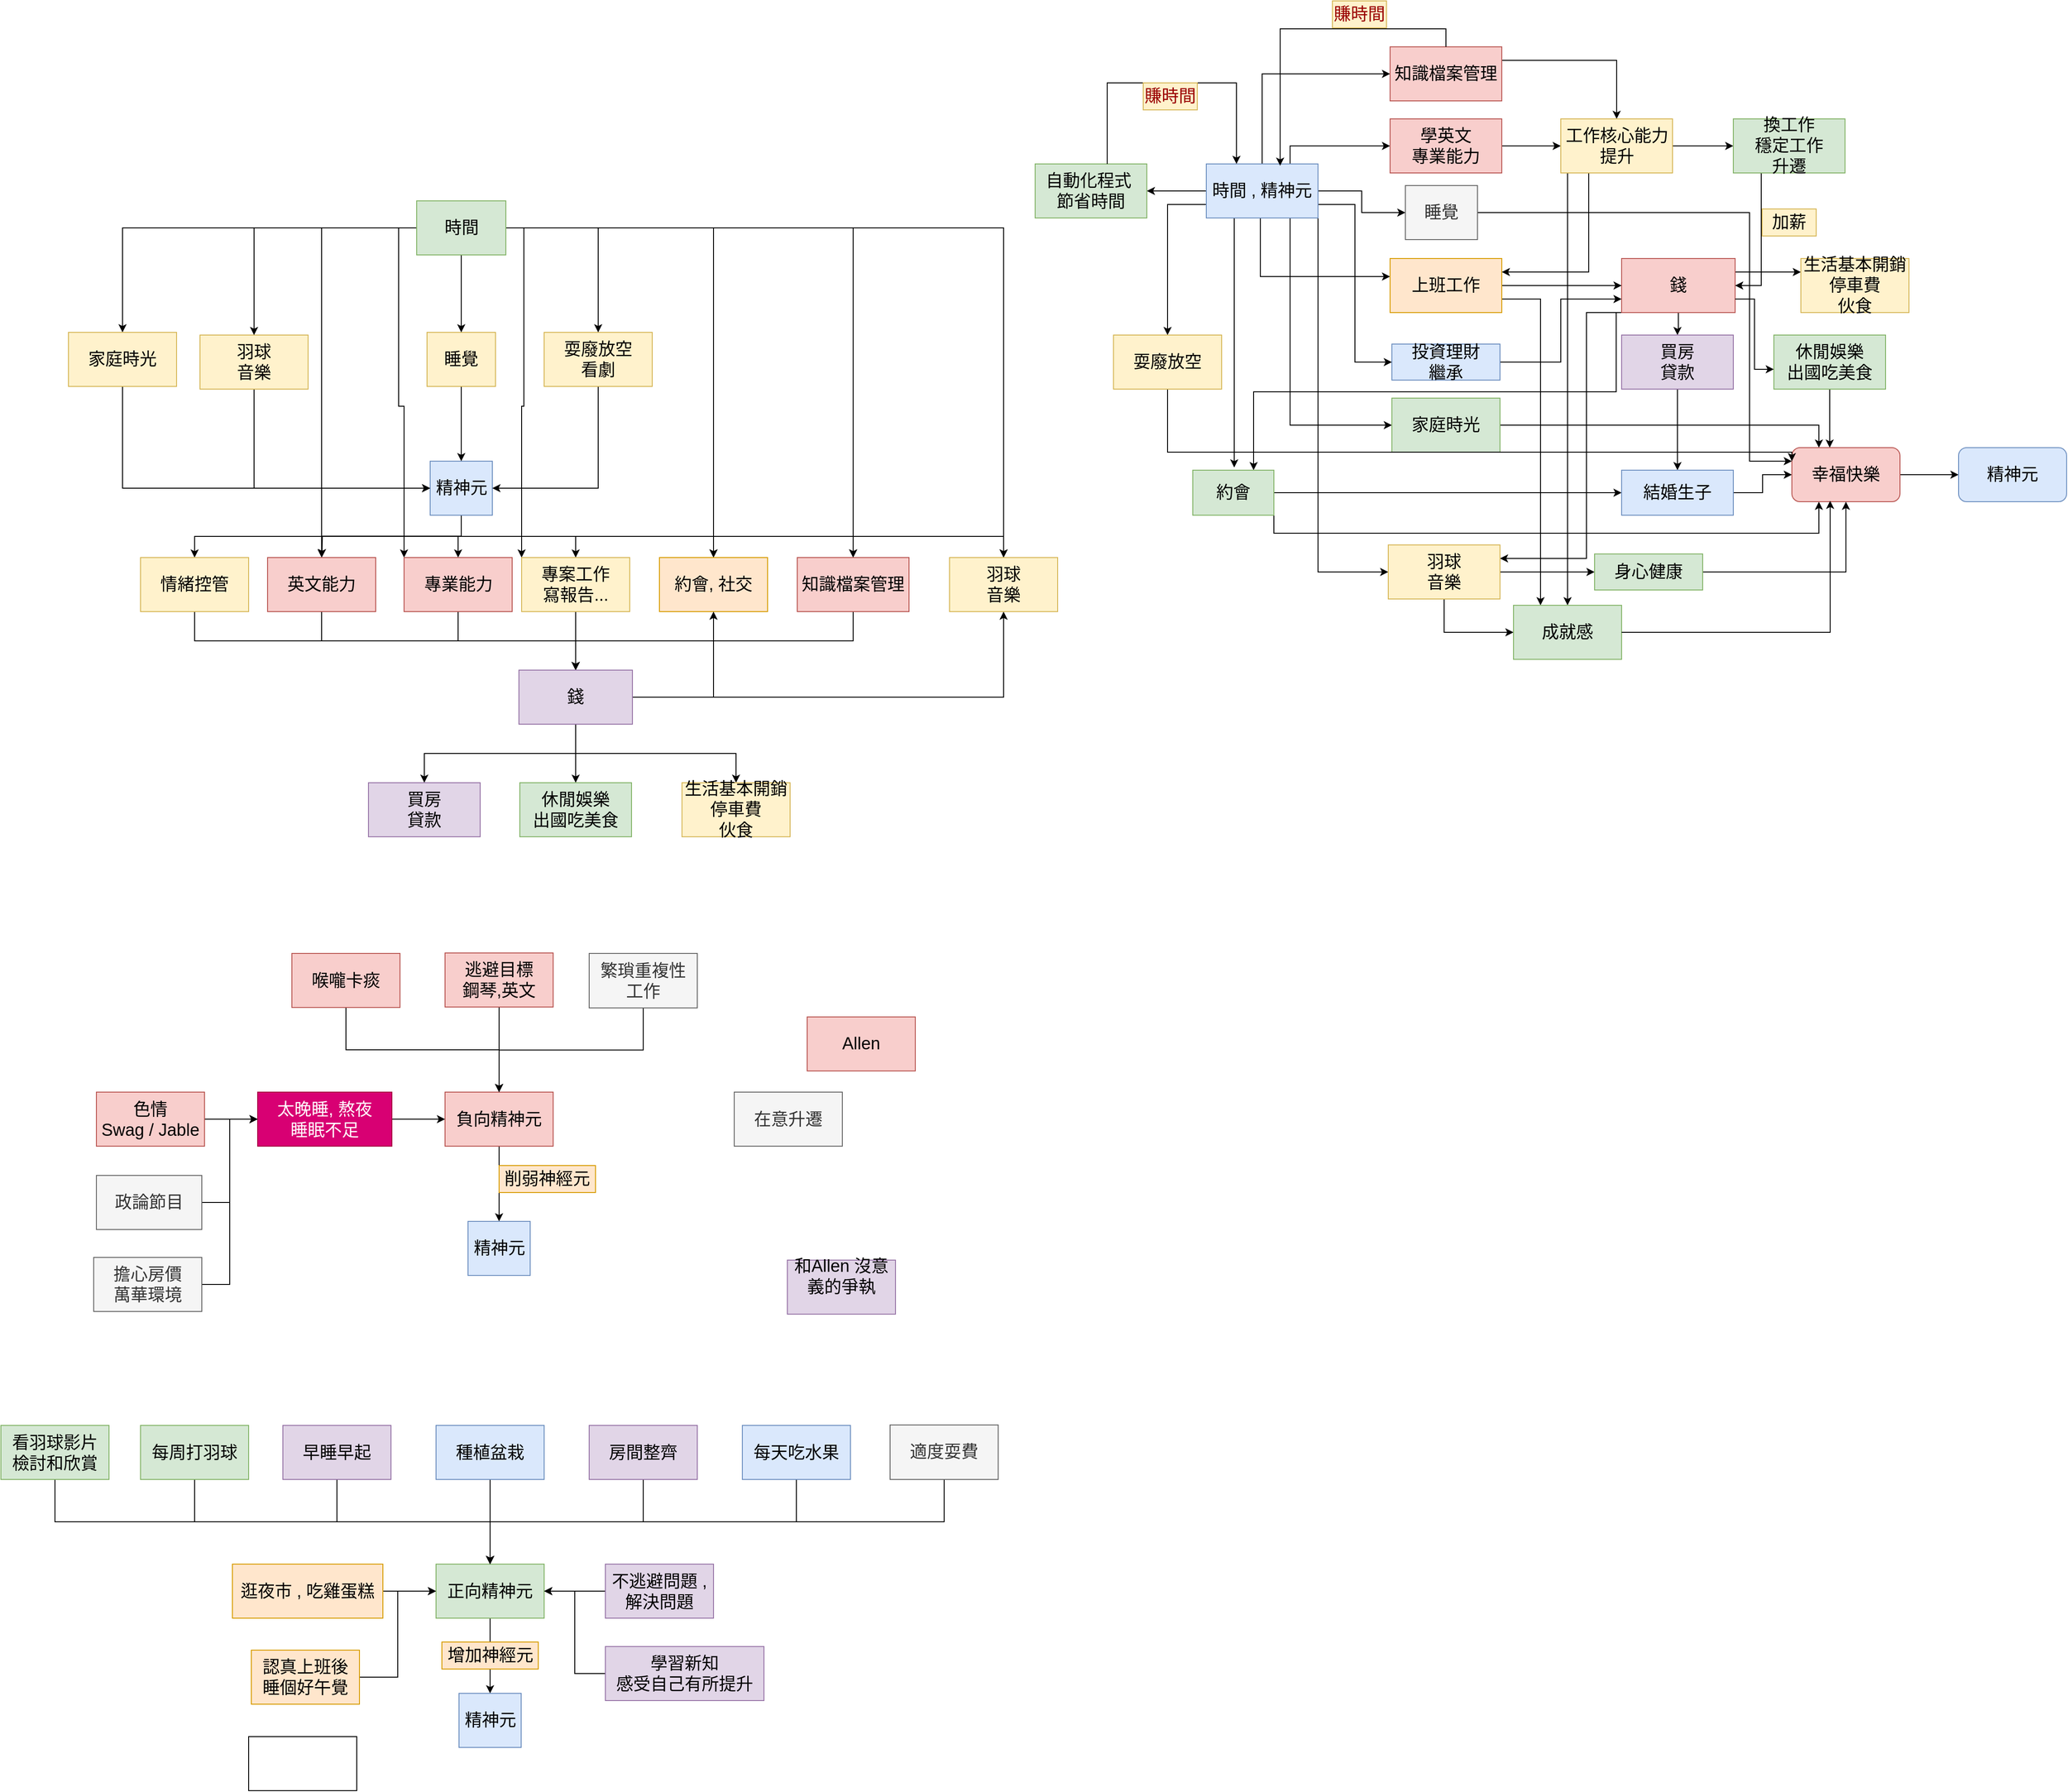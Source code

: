<mxfile version="26.0.2">
  <diagram name="第 1 页" id="cbGRPH6rR-qDelURs1_I">
    <mxGraphModel dx="2819" dy="624" grid="0" gridSize="10" guides="1" tooltips="1" connect="1" arrows="1" fold="1" page="0" pageScale="1" pageWidth="827" pageHeight="1169" math="0" shadow="0">
      <root>
        <mxCell id="0" />
        <mxCell id="1" parent="0" />
        <mxCell id="lOA8j_E4df-gBTGERNfp-31" value="" style="edgeStyle=orthogonalEdgeStyle;rounded=0;orthogonalLoop=1;jettySize=auto;html=1;fontSize=19;" parent="1" source="lOA8j_E4df-gBTGERNfp-2" target="lOA8j_E4df-gBTGERNfp-19" edge="1">
          <mxGeometry relative="1" as="geometry" />
        </mxCell>
        <mxCell id="lOA8j_E4df-gBTGERNfp-128" style="edgeStyle=orthogonalEdgeStyle;rounded=0;orthogonalLoop=1;jettySize=auto;html=1;exitX=1;exitY=0.25;exitDx=0;exitDy=0;entryX=0;entryY=0.25;entryDx=0;entryDy=0;fontSize=19;" parent="1" source="lOA8j_E4df-gBTGERNfp-2" target="lOA8j_E4df-gBTGERNfp-127" edge="1">
          <mxGeometry relative="1" as="geometry" />
        </mxCell>
        <mxCell id="YvA-z9IqeXJvkDgxFcdG-13" style="edgeStyle=orthogonalEdgeStyle;rounded=0;orthogonalLoop=1;jettySize=auto;html=1;exitX=0;exitY=1;exitDx=0;exitDy=0;entryX=1;entryY=0.25;entryDx=0;entryDy=0;" parent="1" source="lOA8j_E4df-gBTGERNfp-2" target="lOA8j_E4df-gBTGERNfp-26" edge="1">
          <mxGeometry relative="1" as="geometry">
            <Array as="points">
              <mxPoint x="442" y="615" />
              <mxPoint x="442" y="888" />
            </Array>
          </mxGeometry>
        </mxCell>
        <mxCell id="YvA-z9IqeXJvkDgxFcdG-14" style="edgeStyle=orthogonalEdgeStyle;rounded=0;orthogonalLoop=1;jettySize=auto;html=1;exitX=0.25;exitY=1;exitDx=0;exitDy=0;entryX=0.75;entryY=0;entryDx=0;entryDy=0;" parent="1" source="lOA8j_E4df-gBTGERNfp-2" target="lOA8j_E4df-gBTGERNfp-58" edge="1">
          <mxGeometry relative="1" as="geometry">
            <Array as="points">
              <mxPoint x="475" y="615" />
              <mxPoint x="475" y="703" />
              <mxPoint x="73" y="703" />
            </Array>
          </mxGeometry>
        </mxCell>
        <mxCell id="lOA8j_E4df-gBTGERNfp-2" value="錢" style="rounded=0;whiteSpace=wrap;html=1;fillColor=#f8cecc;strokeColor=#b85450;fontSize=19;" parent="1" vertex="1">
          <mxGeometry x="481" y="555" width="126" height="60" as="geometry" />
        </mxCell>
        <mxCell id="lOA8j_E4df-gBTGERNfp-75" style="edgeStyle=orthogonalEdgeStyle;rounded=0;orthogonalLoop=1;jettySize=auto;html=1;exitX=1;exitY=0.5;exitDx=0;exitDy=0;entryX=0;entryY=0.75;entryDx=0;entryDy=0;fontSize=19;" parent="1" source="lOA8j_E4df-gBTGERNfp-9" target="lOA8j_E4df-gBTGERNfp-2" edge="1">
          <mxGeometry relative="1" as="geometry" />
        </mxCell>
        <mxCell id="lOA8j_E4df-gBTGERNfp-9" value="投資理財&lt;div&gt;繼承&lt;/div&gt;" style="rounded=0;whiteSpace=wrap;html=1;fillColor=#dae8fc;strokeColor=#6c8ebf;fontSize=19;" parent="1" vertex="1">
          <mxGeometry x="226" y="650" width="120" height="40" as="geometry" />
        </mxCell>
        <mxCell id="lOA8j_E4df-gBTGERNfp-29" value="" style="edgeStyle=orthogonalEdgeStyle;rounded=0;orthogonalLoop=1;jettySize=auto;html=1;fontSize=19;" parent="1" source="lOA8j_E4df-gBTGERNfp-14" target="lOA8j_E4df-gBTGERNfp-28" edge="1">
          <mxGeometry relative="1" as="geometry">
            <Array as="points">
              <mxPoint x="80" y="575" />
            </Array>
          </mxGeometry>
        </mxCell>
        <mxCell id="lOA8j_E4df-gBTGERNfp-47" style="edgeStyle=orthogonalEdgeStyle;rounded=0;orthogonalLoop=1;jettySize=auto;html=1;exitX=0.5;exitY=0;exitDx=0;exitDy=0;entryX=0;entryY=0.5;entryDx=0;entryDy=0;fontSize=19;" parent="1" source="lOA8j_E4df-gBTGERNfp-14" target="lOA8j_E4df-gBTGERNfp-37" edge="1">
          <mxGeometry relative="1" as="geometry" />
        </mxCell>
        <mxCell id="lOA8j_E4df-gBTGERNfp-48" value="" style="edgeStyle=orthogonalEdgeStyle;rounded=0;orthogonalLoop=1;jettySize=auto;html=1;fontSize=19;" parent="1" source="lOA8j_E4df-gBTGERNfp-14" target="lOA8j_E4df-gBTGERNfp-38" edge="1">
          <mxGeometry relative="1" as="geometry" />
        </mxCell>
        <mxCell id="lOA8j_E4df-gBTGERNfp-53" style="edgeStyle=orthogonalEdgeStyle;rounded=0;orthogonalLoop=1;jettySize=auto;html=1;exitX=0.75;exitY=0;exitDx=0;exitDy=0;entryX=0;entryY=0.5;entryDx=0;entryDy=0;fontSize=19;" parent="1" source="lOA8j_E4df-gBTGERNfp-14" target="lOA8j_E4df-gBTGERNfp-35" edge="1">
          <mxGeometry relative="1" as="geometry" />
        </mxCell>
        <mxCell id="lOA8j_E4df-gBTGERNfp-70" style="edgeStyle=orthogonalEdgeStyle;rounded=0;orthogonalLoop=1;jettySize=auto;html=1;exitX=0.75;exitY=1;exitDx=0;exitDy=0;entryX=0;entryY=0.5;entryDx=0;entryDy=0;fontSize=19;" parent="1" source="lOA8j_E4df-gBTGERNfp-14" target="lOA8j_E4df-gBTGERNfp-69" edge="1">
          <mxGeometry relative="1" as="geometry" />
        </mxCell>
        <mxCell id="lOA8j_E4df-gBTGERNfp-74" style="edgeStyle=orthogonalEdgeStyle;rounded=0;orthogonalLoop=1;jettySize=auto;html=1;exitX=1;exitY=0.75;exitDx=0;exitDy=0;entryX=0;entryY=0.5;entryDx=0;entryDy=0;fontSize=19;" parent="1" source="lOA8j_E4df-gBTGERNfp-14" target="lOA8j_E4df-gBTGERNfp-9" edge="1">
          <mxGeometry relative="1" as="geometry" />
        </mxCell>
        <mxCell id="lOA8j_E4df-gBTGERNfp-103" style="edgeStyle=orthogonalEdgeStyle;rounded=0;orthogonalLoop=1;jettySize=auto;html=1;exitX=1;exitY=1;exitDx=0;exitDy=0;entryX=0;entryY=0.5;entryDx=0;entryDy=0;fontSize=19;" parent="1" source="lOA8j_E4df-gBTGERNfp-14" target="lOA8j_E4df-gBTGERNfp-26" edge="1">
          <mxGeometry relative="1" as="geometry" />
        </mxCell>
        <mxCell id="lOA8j_E4df-gBTGERNfp-110" style="edgeStyle=orthogonalEdgeStyle;rounded=0;orthogonalLoop=1;jettySize=auto;html=1;exitX=0.25;exitY=1;exitDx=0;exitDy=0;fontSize=19;" parent="1" source="lOA8j_E4df-gBTGERNfp-14" edge="1">
          <mxGeometry relative="1" as="geometry">
            <mxPoint x="51" y="787" as="targetPoint" />
            <Array as="points">
              <mxPoint x="51" y="723" />
              <mxPoint x="51" y="723" />
            </Array>
          </mxGeometry>
        </mxCell>
        <mxCell id="YvA-z9IqeXJvkDgxFcdG-7" style="edgeStyle=orthogonalEdgeStyle;rounded=0;orthogonalLoop=1;jettySize=auto;html=1;exitX=1;exitY=0.5;exitDx=0;exitDy=0;entryX=0;entryY=0.5;entryDx=0;entryDy=0;" parent="1" source="lOA8j_E4df-gBTGERNfp-14" target="YvA-z9IqeXJvkDgxFcdG-5" edge="1">
          <mxGeometry relative="1" as="geometry" />
        </mxCell>
        <mxCell id="YvA-z9IqeXJvkDgxFcdG-8" style="edgeStyle=orthogonalEdgeStyle;rounded=0;orthogonalLoop=1;jettySize=auto;html=1;exitX=0;exitY=0.75;exitDx=0;exitDy=0;" parent="1" source="lOA8j_E4df-gBTGERNfp-14" target="YvA-z9IqeXJvkDgxFcdG-6" edge="1">
          <mxGeometry relative="1" as="geometry" />
        </mxCell>
        <mxCell id="lOA8j_E4df-gBTGERNfp-14" value="時間 ,&amp;nbsp;&lt;span style=&quot;background-color: transparent; color: light-dark(rgb(0, 0, 0), rgb(255, 255, 255));&quot;&gt;精神元&lt;/span&gt;" style="rounded=0;whiteSpace=wrap;html=1;fillColor=#dae8fc;strokeColor=#6c8ebf;fontSize=19;" parent="1" vertex="1">
          <mxGeometry x="20" y="450" width="124" height="60" as="geometry" />
        </mxCell>
        <mxCell id="lOA8j_E4df-gBTGERNfp-62" value="" style="edgeStyle=orthogonalEdgeStyle;rounded=0;orthogonalLoop=1;jettySize=auto;html=1;fontSize=19;" parent="1" source="lOA8j_E4df-gBTGERNfp-19" target="lOA8j_E4df-gBTGERNfp-61" edge="1">
          <mxGeometry relative="1" as="geometry" />
        </mxCell>
        <mxCell id="lOA8j_E4df-gBTGERNfp-19" value="買房&lt;div&gt;貸款&lt;/div&gt;" style="rounded=0;whiteSpace=wrap;html=1;fillColor=#e1d5e7;strokeColor=#9673a6;fontSize=19;" parent="1" vertex="1">
          <mxGeometry x="481" y="640" width="124" height="60" as="geometry" />
        </mxCell>
        <mxCell id="lOA8j_E4df-gBTGERNfp-107" value="" style="edgeStyle=orthogonalEdgeStyle;rounded=0;orthogonalLoop=1;jettySize=auto;html=1;fontSize=19;" parent="1" source="lOA8j_E4df-gBTGERNfp-26" target="lOA8j_E4df-gBTGERNfp-106" edge="1">
          <mxGeometry relative="1" as="geometry" />
        </mxCell>
        <mxCell id="lOA8j_E4df-gBTGERNfp-115" style="edgeStyle=orthogonalEdgeStyle;rounded=0;orthogonalLoop=1;jettySize=auto;html=1;exitX=0.5;exitY=1;exitDx=0;exitDy=0;entryX=0;entryY=0.5;entryDx=0;entryDy=0;fontSize=19;" parent="1" source="lOA8j_E4df-gBTGERNfp-26" target="lOA8j_E4df-gBTGERNfp-113" edge="1">
          <mxGeometry relative="1" as="geometry" />
        </mxCell>
        <mxCell id="lOA8j_E4df-gBTGERNfp-26" value="羽球&lt;div&gt;音樂&lt;/div&gt;" style="rounded=0;whiteSpace=wrap;html=1;fillColor=#fff2cc;strokeColor=#d6b656;fontSize=19;" parent="1" vertex="1">
          <mxGeometry x="222" y="873" width="124" height="60" as="geometry" />
        </mxCell>
        <mxCell id="lOA8j_E4df-gBTGERNfp-30" value="" style="edgeStyle=orthogonalEdgeStyle;rounded=0;orthogonalLoop=1;jettySize=auto;html=1;fontSize=19;" parent="1" source="lOA8j_E4df-gBTGERNfp-28" target="lOA8j_E4df-gBTGERNfp-2" edge="1">
          <mxGeometry relative="1" as="geometry" />
        </mxCell>
        <mxCell id="lOA8j_E4df-gBTGERNfp-120" style="edgeStyle=orthogonalEdgeStyle;rounded=0;orthogonalLoop=1;jettySize=auto;html=1;exitX=1;exitY=0.75;exitDx=0;exitDy=0;entryX=0.25;entryY=0;entryDx=0;entryDy=0;fontSize=19;" parent="1" source="lOA8j_E4df-gBTGERNfp-28" target="lOA8j_E4df-gBTGERNfp-113" edge="1">
          <mxGeometry relative="1" as="geometry" />
        </mxCell>
        <mxCell id="lOA8j_E4df-gBTGERNfp-28" value="上班工作" style="rounded=0;whiteSpace=wrap;html=1;fillColor=#ffe6cc;strokeColor=#d79b00;fontSize=19;" parent="1" vertex="1">
          <mxGeometry x="224" y="555" width="124" height="60" as="geometry" />
        </mxCell>
        <mxCell id="lOA8j_E4df-gBTGERNfp-109" value="" style="edgeStyle=orthogonalEdgeStyle;rounded=0;orthogonalLoop=1;jettySize=auto;html=1;fontSize=19;" parent="1" source="lOA8j_E4df-gBTGERNfp-35" target="lOA8j_E4df-gBTGERNfp-49" edge="1">
          <mxGeometry relative="1" as="geometry" />
        </mxCell>
        <mxCell id="lOA8j_E4df-gBTGERNfp-35" value="學英文&lt;div&gt;專業能力&lt;/div&gt;" style="rounded=0;whiteSpace=wrap;html=1;fillColor=#f8cecc;strokeColor=#b85450;fontSize=19;" parent="1" vertex="1">
          <mxGeometry x="224" y="400" width="124" height="60" as="geometry" />
        </mxCell>
        <mxCell id="lOA8j_E4df-gBTGERNfp-83" style="edgeStyle=orthogonalEdgeStyle;rounded=0;orthogonalLoop=1;jettySize=auto;html=1;exitX=1;exitY=0.25;exitDx=0;exitDy=0;entryX=0.5;entryY=0;entryDx=0;entryDy=0;fontSize=19;" parent="1" source="lOA8j_E4df-gBTGERNfp-37" target="lOA8j_E4df-gBTGERNfp-49" edge="1">
          <mxGeometry relative="1" as="geometry" />
        </mxCell>
        <mxCell id="lOA8j_E4df-gBTGERNfp-37" value="知識檔案管理" style="rounded=0;whiteSpace=wrap;html=1;fillColor=#f8cecc;strokeColor=#b85450;fontSize=19;" parent="1" vertex="1">
          <mxGeometry x="224" y="320" width="124" height="60" as="geometry" />
        </mxCell>
        <mxCell id="lOA8j_E4df-gBTGERNfp-38" value="自動化程式&amp;nbsp;&lt;div&gt;節省時間&lt;/div&gt;" style="rounded=0;whiteSpace=wrap;html=1;fillColor=#d5e8d4;strokeColor=#82b366;fontSize=19;" parent="1" vertex="1">
          <mxGeometry x="-170" y="450" width="124" height="60" as="geometry" />
        </mxCell>
        <mxCell id="lOA8j_E4df-gBTGERNfp-86" value="" style="edgeStyle=orthogonalEdgeStyle;rounded=0;orthogonalLoop=1;jettySize=auto;html=1;fontSize=19;" parent="1" source="lOA8j_E4df-gBTGERNfp-49" target="lOA8j_E4df-gBTGERNfp-85" edge="1">
          <mxGeometry relative="1" as="geometry" />
        </mxCell>
        <mxCell id="lOA8j_E4df-gBTGERNfp-92" style="edgeStyle=orthogonalEdgeStyle;rounded=0;orthogonalLoop=1;jettySize=auto;html=1;exitX=0.25;exitY=1;exitDx=0;exitDy=0;entryX=1;entryY=0.25;entryDx=0;entryDy=0;fontSize=19;" parent="1" source="lOA8j_E4df-gBTGERNfp-49" target="lOA8j_E4df-gBTGERNfp-28" edge="1">
          <mxGeometry relative="1" as="geometry" />
        </mxCell>
        <mxCell id="YvA-z9IqeXJvkDgxFcdG-17" style="edgeStyle=orthogonalEdgeStyle;rounded=0;orthogonalLoop=1;jettySize=auto;html=1;exitX=0;exitY=0.75;exitDx=0;exitDy=0;" parent="1" source="lOA8j_E4df-gBTGERNfp-49" target="lOA8j_E4df-gBTGERNfp-113" edge="1">
          <mxGeometry relative="1" as="geometry">
            <Array as="points">
              <mxPoint x="421" y="445" />
            </Array>
          </mxGeometry>
        </mxCell>
        <mxCell id="lOA8j_E4df-gBTGERNfp-49" value="工作核心能力提升" style="rounded=0;whiteSpace=wrap;html=1;fillColor=#fff2cc;strokeColor=#d6b656;fontSize=19;" parent="1" vertex="1">
          <mxGeometry x="413.5" y="400" width="124" height="60" as="geometry" />
        </mxCell>
        <mxCell id="lOA8j_E4df-gBTGERNfp-57" style="edgeStyle=orthogonalEdgeStyle;rounded=0;orthogonalLoop=1;jettySize=auto;html=1;exitX=0.75;exitY=0;exitDx=0;exitDy=0;entryX=0.375;entryY=0;entryDx=0;entryDy=0;entryPerimeter=0;fontSize=19;" parent="1" edge="1">
          <mxGeometry relative="1" as="geometry">
            <mxPoint x="-90" y="450" as="sourcePoint" />
            <mxPoint x="53.5" y="450" as="targetPoint" />
            <Array as="points">
              <mxPoint x="-90" y="360" />
              <mxPoint x="54" y="360" />
            </Array>
          </mxGeometry>
        </mxCell>
        <mxCell id="YvA-z9IqeXJvkDgxFcdG-11" style="edgeStyle=orthogonalEdgeStyle;rounded=0;orthogonalLoop=1;jettySize=auto;html=1;exitX=1;exitY=0.5;exitDx=0;exitDy=0;" parent="1" source="lOA8j_E4df-gBTGERNfp-58" target="lOA8j_E4df-gBTGERNfp-61" edge="1">
          <mxGeometry relative="1" as="geometry" />
        </mxCell>
        <mxCell id="YvA-z9IqeXJvkDgxFcdG-12" style="edgeStyle=orthogonalEdgeStyle;rounded=0;orthogonalLoop=1;jettySize=auto;html=1;exitX=1;exitY=1;exitDx=0;exitDy=0;entryX=0.25;entryY=1;entryDx=0;entryDy=0;" parent="1" source="lOA8j_E4df-gBTGERNfp-58" target="lOA8j_E4df-gBTGERNfp-95" edge="1">
          <mxGeometry relative="1" as="geometry" />
        </mxCell>
        <mxCell id="lOA8j_E4df-gBTGERNfp-58" value="約會" style="rounded=0;whiteSpace=wrap;html=1;fillColor=#d5e8d4;strokeColor=#82b366;fontSize=19;" parent="1" vertex="1">
          <mxGeometry x="5" y="790" width="90" height="50" as="geometry" />
        </mxCell>
        <mxCell id="lOA8j_E4df-gBTGERNfp-97" value="" style="edgeStyle=orthogonalEdgeStyle;rounded=0;orthogonalLoop=1;jettySize=auto;html=1;fontSize=19;" parent="1" source="lOA8j_E4df-gBTGERNfp-61" target="lOA8j_E4df-gBTGERNfp-95" edge="1">
          <mxGeometry relative="1" as="geometry" />
        </mxCell>
        <mxCell id="lOA8j_E4df-gBTGERNfp-61" value="結婚生子" style="rounded=0;whiteSpace=wrap;html=1;fillColor=#dae8fc;strokeColor=#6c8ebf;fontSize=19;" parent="1" vertex="1">
          <mxGeometry x="481" y="790" width="124" height="50" as="geometry" />
        </mxCell>
        <mxCell id="lOA8j_E4df-gBTGERNfp-112" style="edgeStyle=orthogonalEdgeStyle;rounded=0;orthogonalLoop=1;jettySize=auto;html=1;exitX=1;exitY=0.5;exitDx=0;exitDy=0;entryX=0.25;entryY=0;entryDx=0;entryDy=0;fontSize=19;" parent="1" source="lOA8j_E4df-gBTGERNfp-69" target="lOA8j_E4df-gBTGERNfp-95" edge="1">
          <mxGeometry relative="1" as="geometry" />
        </mxCell>
        <mxCell id="lOA8j_E4df-gBTGERNfp-69" value="家庭時光" style="rounded=0;whiteSpace=wrap;html=1;fillColor=#d5e8d4;strokeColor=#82b366;fontSize=19;" parent="1" vertex="1">
          <mxGeometry x="226" y="710" width="120" height="60" as="geometry" />
        </mxCell>
        <mxCell id="lOA8j_E4df-gBTGERNfp-71" value="&lt;font style=&quot;color: rgb(153, 0, 0);&quot;&gt;賺時間&lt;/font&gt;" style="text;html=1;align=center;verticalAlign=middle;whiteSpace=wrap;rounded=0;fillColor=#fff2cc;strokeColor=#d6b656;fontSize=19;" parent="1" vertex="1">
          <mxGeometry x="-50" y="360" width="60" height="30" as="geometry" />
        </mxCell>
        <mxCell id="lOA8j_E4df-gBTGERNfp-88" style="edgeStyle=orthogonalEdgeStyle;rounded=0;orthogonalLoop=1;jettySize=auto;html=1;exitX=0.25;exitY=1;exitDx=0;exitDy=0;entryX=1;entryY=0.5;entryDx=0;entryDy=0;fontSize=19;" parent="1" source="lOA8j_E4df-gBTGERNfp-85" target="lOA8j_E4df-gBTGERNfp-2" edge="1">
          <mxGeometry relative="1" as="geometry" />
        </mxCell>
        <mxCell id="lOA8j_E4df-gBTGERNfp-85" value="換工作&lt;div&gt;穩定工作&lt;/div&gt;&lt;div&gt;升遷&lt;/div&gt;" style="rounded=0;whiteSpace=wrap;html=1;fillColor=#d5e8d4;strokeColor=#82b366;fontSize=19;" parent="1" vertex="1">
          <mxGeometry x="605" y="400" width="124" height="60" as="geometry" />
        </mxCell>
        <mxCell id="lOA8j_E4df-gBTGERNfp-90" value="加薪" style="text;html=1;align=center;verticalAlign=middle;whiteSpace=wrap;rounded=0;fillColor=#fff2cc;strokeColor=#d6b656;fontSize=19;" parent="1" vertex="1">
          <mxGeometry x="637" y="500" width="60" height="30" as="geometry" />
        </mxCell>
        <mxCell id="lOA8j_E4df-gBTGERNfp-96" value="" style="edgeStyle=orthogonalEdgeStyle;rounded=0;orthogonalLoop=1;jettySize=auto;html=1;fontSize=19;" parent="1" source="lOA8j_E4df-gBTGERNfp-93" target="lOA8j_E4df-gBTGERNfp-95" edge="1">
          <mxGeometry relative="1" as="geometry">
            <Array as="points">
              <mxPoint x="712" y="760" />
              <mxPoint x="712" y="760" />
            </Array>
          </mxGeometry>
        </mxCell>
        <mxCell id="lOA8j_E4df-gBTGERNfp-93" value="休閒娛樂&lt;div&gt;出國吃美食&lt;/div&gt;" style="rounded=0;whiteSpace=wrap;html=1;fillColor=#d5e8d4;strokeColor=#82b366;fontSize=19;" parent="1" vertex="1">
          <mxGeometry x="650" y="640" width="124" height="60" as="geometry" />
        </mxCell>
        <mxCell id="lOA8j_E4df-gBTGERNfp-94" style="edgeStyle=orthogonalEdgeStyle;rounded=0;orthogonalLoop=1;jettySize=auto;html=1;exitX=1;exitY=0.75;exitDx=0;exitDy=0;entryX=0;entryY=0.633;entryDx=0;entryDy=0;entryPerimeter=0;fontSize=19;" parent="1" source="lOA8j_E4df-gBTGERNfp-2" target="lOA8j_E4df-gBTGERNfp-93" edge="1">
          <mxGeometry relative="1" as="geometry" />
        </mxCell>
        <mxCell id="QtbSZVg488JfGzzD2rm0-21" value="" style="edgeStyle=orthogonalEdgeStyle;rounded=0;orthogonalLoop=1;jettySize=auto;html=1;" parent="1" source="lOA8j_E4df-gBTGERNfp-95" target="QtbSZVg488JfGzzD2rm0-20" edge="1">
          <mxGeometry relative="1" as="geometry" />
        </mxCell>
        <mxCell id="lOA8j_E4df-gBTGERNfp-95" value="幸福快樂" style="rounded=1;whiteSpace=wrap;html=1;fillColor=#f8cecc;strokeColor=#b85450;glass=0;shadow=0;fillStyle=auto;fontSize=19;" parent="1" vertex="1">
          <mxGeometry x="670" y="765" width="120" height="60" as="geometry" />
        </mxCell>
        <mxCell id="lOA8j_E4df-gBTGERNfp-108" style="edgeStyle=orthogonalEdgeStyle;rounded=0;orthogonalLoop=1;jettySize=auto;html=1;exitX=1;exitY=0.5;exitDx=0;exitDy=0;entryX=0.5;entryY=1;entryDx=0;entryDy=0;fontSize=19;" parent="1" source="lOA8j_E4df-gBTGERNfp-106" target="lOA8j_E4df-gBTGERNfp-95" edge="1">
          <mxGeometry relative="1" as="geometry" />
        </mxCell>
        <mxCell id="lOA8j_E4df-gBTGERNfp-106" value="身心健康" style="rounded=0;whiteSpace=wrap;html=1;fillColor=#d5e8d4;strokeColor=#82b366;fontSize=19;" parent="1" vertex="1">
          <mxGeometry x="451" y="883" width="120" height="40" as="geometry" />
        </mxCell>
        <mxCell id="lOA8j_E4df-gBTGERNfp-113" value="成就感" style="rounded=0;whiteSpace=wrap;html=1;fillColor=#d5e8d4;strokeColor=#82b366;fontSize=19;" parent="1" vertex="1">
          <mxGeometry x="361" y="940" width="120" height="60" as="geometry" />
        </mxCell>
        <mxCell id="lOA8j_E4df-gBTGERNfp-116" style="edgeStyle=orthogonalEdgeStyle;rounded=0;orthogonalLoop=1;jettySize=auto;html=1;exitX=1;exitY=0.5;exitDx=0;exitDy=0;entryX=0.354;entryY=0.983;entryDx=0;entryDy=0;entryPerimeter=0;fontSize=19;" parent="1" source="lOA8j_E4df-gBTGERNfp-113" target="lOA8j_E4df-gBTGERNfp-95" edge="1">
          <mxGeometry relative="1" as="geometry" />
        </mxCell>
        <mxCell id="lOA8j_E4df-gBTGERNfp-127" value="生活基本開銷&lt;div&gt;停車費&lt;/div&gt;&lt;div&gt;伙食&lt;/div&gt;" style="rounded=0;whiteSpace=wrap;html=1;fillColor=#fff2cc;strokeColor=#d6b656;fontSize=19;" parent="1" vertex="1">
          <mxGeometry x="680" y="555" width="120" height="60" as="geometry" />
        </mxCell>
        <mxCell id="YvA-z9IqeXJvkDgxFcdG-1" style="edgeStyle=orthogonalEdgeStyle;rounded=0;orthogonalLoop=1;jettySize=auto;html=1;exitX=0.5;exitY=0;exitDx=0;exitDy=0;entryX=0.661;entryY=0.033;entryDx=0;entryDy=0;entryPerimeter=0;" parent="1" source="lOA8j_E4df-gBTGERNfp-37" target="lOA8j_E4df-gBTGERNfp-14" edge="1">
          <mxGeometry relative="1" as="geometry" />
        </mxCell>
        <mxCell id="YvA-z9IqeXJvkDgxFcdG-2" value="&lt;font style=&quot;color: rgb(153, 0, 0);&quot;&gt;賺時間&lt;/font&gt;" style="text;html=1;align=center;verticalAlign=middle;whiteSpace=wrap;rounded=0;fillColor=#fff2cc;strokeColor=#d6b656;fontSize=19;" parent="1" vertex="1">
          <mxGeometry x="160" y="269" width="60" height="30" as="geometry" />
        </mxCell>
        <mxCell id="YvA-z9IqeXJvkDgxFcdG-9" style="edgeStyle=orthogonalEdgeStyle;rounded=0;orthogonalLoop=1;jettySize=auto;html=1;entryX=0;entryY=0.25;entryDx=0;entryDy=0;" parent="1" source="YvA-z9IqeXJvkDgxFcdG-5" target="lOA8j_E4df-gBTGERNfp-95" edge="1">
          <mxGeometry relative="1" as="geometry">
            <Array as="points">
              <mxPoint x="623" y="504" />
              <mxPoint x="623" y="780" />
            </Array>
          </mxGeometry>
        </mxCell>
        <mxCell id="YvA-z9IqeXJvkDgxFcdG-5" value="&lt;font style=&quot;font-size: 19px;&quot;&gt;睡覺&lt;/font&gt;" style="rounded=0;whiteSpace=wrap;html=1;fillColor=#f5f5f5;fontColor=#333333;strokeColor=#666666;" parent="1" vertex="1">
          <mxGeometry x="241" y="474" width="80" height="60" as="geometry" />
        </mxCell>
        <mxCell id="YvA-z9IqeXJvkDgxFcdG-10" style="edgeStyle=orthogonalEdgeStyle;rounded=0;orthogonalLoop=1;jettySize=auto;html=1;exitX=0.5;exitY=1;exitDx=0;exitDy=0;entryX=0;entryY=0.25;entryDx=0;entryDy=0;" parent="1" source="YvA-z9IqeXJvkDgxFcdG-6" target="lOA8j_E4df-gBTGERNfp-95" edge="1">
          <mxGeometry relative="1" as="geometry">
            <Array as="points">
              <mxPoint x="-23" y="770" />
              <mxPoint x="670" y="770" />
            </Array>
          </mxGeometry>
        </mxCell>
        <mxCell id="YvA-z9IqeXJvkDgxFcdG-6" value="&lt;font style=&quot;font-size: 19px;&quot;&gt;耍廢放空&lt;/font&gt;" style="rounded=0;whiteSpace=wrap;html=1;fillColor=#fff2cc;strokeColor=#d6b656;" parent="1" vertex="1">
          <mxGeometry x="-83" y="640" width="120" height="60" as="geometry" />
        </mxCell>
        <mxCell id="QtbSZVg488JfGzzD2rm0-29" value="" style="edgeStyle=orthogonalEdgeStyle;rounded=0;orthogonalLoop=1;jettySize=auto;html=1;fontSize=19;" parent="1" source="QtbSZVg488JfGzzD2rm0-1" target="QtbSZVg488JfGzzD2rm0-28" edge="1">
          <mxGeometry relative="1" as="geometry" />
        </mxCell>
        <mxCell id="QtbSZVg488JfGzzD2rm0-35" style="edgeStyle=orthogonalEdgeStyle;rounded=0;orthogonalLoop=1;jettySize=auto;html=1;exitX=0.5;exitY=1;exitDx=0;exitDy=0;fontSize=19;" parent="1" source="QtbSZVg488JfGzzD2rm0-1" edge="1">
          <mxGeometry relative="1" as="geometry">
            <mxPoint x="-961.714" y="886.571" as="targetPoint" />
          </mxGeometry>
        </mxCell>
        <mxCell id="QtbSZVg488JfGzzD2rm0-39" style="edgeStyle=orthogonalEdgeStyle;rounded=0;orthogonalLoop=1;jettySize=auto;html=1;exitX=0.5;exitY=1;exitDx=0;exitDy=0;" parent="1" source="QtbSZVg488JfGzzD2rm0-1" target="QtbSZVg488JfGzzD2rm0-37" edge="1">
          <mxGeometry relative="1" as="geometry" />
        </mxCell>
        <mxCell id="QtbSZVg488JfGzzD2rm0-41" style="edgeStyle=orthogonalEdgeStyle;rounded=0;orthogonalLoop=1;jettySize=auto;html=1;exitX=0.5;exitY=1;exitDx=0;exitDy=0;entryX=0.5;entryY=0;entryDx=0;entryDy=0;" parent="1" source="QtbSZVg488JfGzzD2rm0-1" target="QtbSZVg488JfGzzD2rm0-36" edge="1">
          <mxGeometry relative="1" as="geometry" />
        </mxCell>
        <mxCell id="QtbSZVg488JfGzzD2rm0-42" style="edgeStyle=orthogonalEdgeStyle;rounded=0;orthogonalLoop=1;jettySize=auto;html=1;exitX=0.5;exitY=1;exitDx=0;exitDy=0;" parent="1" source="QtbSZVg488JfGzzD2rm0-1" target="QtbSZVg488JfGzzD2rm0-38" edge="1">
          <mxGeometry relative="1" as="geometry" />
        </mxCell>
        <mxCell id="QtbSZVg488JfGzzD2rm0-44" style="edgeStyle=orthogonalEdgeStyle;rounded=0;orthogonalLoop=1;jettySize=auto;html=1;exitX=0.5;exitY=1;exitDx=0;exitDy=0;entryX=0.5;entryY=0;entryDx=0;entryDy=0;" parent="1" source="QtbSZVg488JfGzzD2rm0-1" target="QtbSZVg488JfGzzD2rm0-43" edge="1">
          <mxGeometry relative="1" as="geometry" />
        </mxCell>
        <mxCell id="QtbSZVg488JfGzzD2rm0-62" style="edgeStyle=orthogonalEdgeStyle;rounded=0;orthogonalLoop=1;jettySize=auto;html=1;exitX=0.5;exitY=1;exitDx=0;exitDy=0;" parent="1" source="QtbSZVg488JfGzzD2rm0-1" target="QtbSZVg488JfGzzD2rm0-61" edge="1">
          <mxGeometry relative="1" as="geometry" />
        </mxCell>
        <mxCell id="QtbSZVg488JfGzzD2rm0-1" value="&lt;font&gt;精神元&lt;/font&gt;" style="rounded=0;whiteSpace=wrap;html=1;fontSize=19;fillColor=#dae8fc;strokeColor=#6c8ebf;" parent="1" vertex="1">
          <mxGeometry x="-841.5" y="780" width="69" height="60" as="geometry" />
        </mxCell>
        <mxCell id="QtbSZVg488JfGzzD2rm0-6" value="" style="edgeStyle=orthogonalEdgeStyle;rounded=0;orthogonalLoop=1;jettySize=auto;html=1;fontSize=19;" parent="1" source="QtbSZVg488JfGzzD2rm0-3" target="QtbSZVg488JfGzzD2rm0-1" edge="1">
          <mxGeometry relative="1" as="geometry" />
        </mxCell>
        <mxCell id="QtbSZVg488JfGzzD2rm0-3" value="睡覺" style="whiteSpace=wrap;html=1;rounded=0;fontSize=19;fillColor=#fff2cc;strokeColor=#d6b656;" parent="1" vertex="1">
          <mxGeometry x="-845" y="637" width="76" height="60" as="geometry" />
        </mxCell>
        <mxCell id="QtbSZVg488JfGzzD2rm0-14" style="edgeStyle=orthogonalEdgeStyle;rounded=0;orthogonalLoop=1;jettySize=auto;html=1;exitX=0.5;exitY=1;exitDx=0;exitDy=0;entryX=0;entryY=0.5;entryDx=0;entryDy=0;" parent="1" source="QtbSZVg488JfGzzD2rm0-7" target="QtbSZVg488JfGzzD2rm0-1" edge="1">
          <mxGeometry relative="1" as="geometry" />
        </mxCell>
        <mxCell id="QtbSZVg488JfGzzD2rm0-7" value="羽球&lt;div&gt;音樂&lt;/div&gt;" style="rounded=0;whiteSpace=wrap;html=1;fontSize=19;fillColor=#fff2cc;strokeColor=#d6b656;" parent="1" vertex="1">
          <mxGeometry x="-1097" y="640" width="120" height="60" as="geometry" />
        </mxCell>
        <mxCell id="QtbSZVg488JfGzzD2rm0-15" style="edgeStyle=orthogonalEdgeStyle;rounded=0;orthogonalLoop=1;jettySize=auto;html=1;exitX=0.5;exitY=1;exitDx=0;exitDy=0;entryX=1;entryY=0.5;entryDx=0;entryDy=0;" parent="1" source="QtbSZVg488JfGzzD2rm0-10" target="QtbSZVg488JfGzzD2rm0-1" edge="1">
          <mxGeometry relative="1" as="geometry" />
        </mxCell>
        <mxCell id="QtbSZVg488JfGzzD2rm0-10" value="耍廢放空&lt;div&gt;看劇&lt;/div&gt;" style="rounded=0;whiteSpace=wrap;html=1;fontSize=19;fillColor=#fff2cc;strokeColor=#d6b656;" parent="1" vertex="1">
          <mxGeometry x="-715" y="637" width="120" height="60" as="geometry" />
        </mxCell>
        <mxCell id="QtbSZVg488JfGzzD2rm0-16" value="" style="edgeStyle=orthogonalEdgeStyle;rounded=0;orthogonalLoop=1;jettySize=auto;html=1;" parent="1" source="QtbSZVg488JfGzzD2rm0-12" target="QtbSZVg488JfGzzD2rm0-3" edge="1">
          <mxGeometry relative="1" as="geometry" />
        </mxCell>
        <mxCell id="QtbSZVg488JfGzzD2rm0-17" style="edgeStyle=orthogonalEdgeStyle;rounded=0;orthogonalLoop=1;jettySize=auto;html=1;exitX=0;exitY=0.5;exitDx=0;exitDy=0;" parent="1" source="QtbSZVg488JfGzzD2rm0-12" target="QtbSZVg488JfGzzD2rm0-7" edge="1">
          <mxGeometry relative="1" as="geometry" />
        </mxCell>
        <mxCell id="QtbSZVg488JfGzzD2rm0-18" style="edgeStyle=orthogonalEdgeStyle;rounded=0;orthogonalLoop=1;jettySize=auto;html=1;exitX=1;exitY=0.5;exitDx=0;exitDy=0;" parent="1" source="QtbSZVg488JfGzzD2rm0-12" target="QtbSZVg488JfGzzD2rm0-10" edge="1">
          <mxGeometry relative="1" as="geometry" />
        </mxCell>
        <mxCell id="QtbSZVg488JfGzzD2rm0-26" style="edgeStyle=orthogonalEdgeStyle;rounded=0;orthogonalLoop=1;jettySize=auto;html=1;exitX=0;exitY=0.5;exitDx=0;exitDy=0;entryX=0.5;entryY=0;entryDx=0;entryDy=0;" parent="1" source="QtbSZVg488JfGzzD2rm0-12" target="QtbSZVg488JfGzzD2rm0-25" edge="1">
          <mxGeometry relative="1" as="geometry" />
        </mxCell>
        <mxCell id="QtbSZVg488JfGzzD2rm0-64" style="edgeStyle=orthogonalEdgeStyle;rounded=0;orthogonalLoop=1;jettySize=auto;html=1;exitX=1;exitY=0.5;exitDx=0;exitDy=0;entryX=0.5;entryY=0;entryDx=0;entryDy=0;" parent="1" source="QtbSZVg488JfGzzD2rm0-12" target="QtbSZVg488JfGzzD2rm0-38" edge="1">
          <mxGeometry relative="1" as="geometry" />
        </mxCell>
        <mxCell id="QtbSZVg488JfGzzD2rm0-65" style="edgeStyle=orthogonalEdgeStyle;rounded=0;orthogonalLoop=1;jettySize=auto;html=1;exitX=1;exitY=0.5;exitDx=0;exitDy=0;entryX=0.5;entryY=0;entryDx=0;entryDy=0;" parent="1" source="QtbSZVg488JfGzzD2rm0-12" target="QtbSZVg488JfGzzD2rm0-43" edge="1">
          <mxGeometry relative="1" as="geometry" />
        </mxCell>
        <mxCell id="QtbSZVg488JfGzzD2rm0-67" style="edgeStyle=orthogonalEdgeStyle;rounded=0;orthogonalLoop=1;jettySize=auto;html=1;exitX=1;exitY=0.5;exitDx=0;exitDy=0;" parent="1" source="QtbSZVg488JfGzzD2rm0-12" target="QtbSZVg488JfGzzD2rm0-61" edge="1">
          <mxGeometry relative="1" as="geometry" />
        </mxCell>
        <mxCell id="QtbSZVg488JfGzzD2rm0-68" style="edgeStyle=orthogonalEdgeStyle;rounded=0;orthogonalLoop=1;jettySize=auto;html=1;exitX=0;exitY=0.5;exitDx=0;exitDy=0;" parent="1" source="QtbSZVg488JfGzzD2rm0-12" target="QtbSZVg488JfGzzD2rm0-33" edge="1">
          <mxGeometry relative="1" as="geometry" />
        </mxCell>
        <mxCell id="QtbSZVg488JfGzzD2rm0-71" style="edgeStyle=orthogonalEdgeStyle;rounded=0;orthogonalLoop=1;jettySize=auto;html=1;exitX=1;exitY=0.5;exitDx=0;exitDy=0;entryX=0;entryY=0;entryDx=0;entryDy=0;" parent="1" source="QtbSZVg488JfGzzD2rm0-12" target="QtbSZVg488JfGzzD2rm0-36" edge="1">
          <mxGeometry relative="1" as="geometry" />
        </mxCell>
        <mxCell id="QtbSZVg488JfGzzD2rm0-72" style="edgeStyle=orthogonalEdgeStyle;rounded=0;orthogonalLoop=1;jettySize=auto;html=1;exitX=0;exitY=0.5;exitDx=0;exitDy=0;entryX=0;entryY=0;entryDx=0;entryDy=0;" parent="1" source="QtbSZVg488JfGzzD2rm0-12" target="QtbSZVg488JfGzzD2rm0-28" edge="1">
          <mxGeometry relative="1" as="geometry" />
        </mxCell>
        <mxCell id="QtbSZVg488JfGzzD2rm0-12" value="時間" style="rounded=0;whiteSpace=wrap;html=1;fontSize=19;fillColor=#d5e8d4;strokeColor=#82b366;" parent="1" vertex="1">
          <mxGeometry x="-856.5" y="491" width="99" height="60" as="geometry" />
        </mxCell>
        <mxCell id="QtbSZVg488JfGzzD2rm0-20" value="精神元" style="rounded=1;whiteSpace=wrap;html=1;fillColor=#dae8fc;strokeColor=#6c8ebf;glass=0;shadow=0;fillStyle=auto;fontSize=19;" parent="1" vertex="1">
          <mxGeometry x="855" y="765" width="120" height="60" as="geometry" />
        </mxCell>
        <mxCell id="QtbSZVg488JfGzzD2rm0-27" style="edgeStyle=orthogonalEdgeStyle;rounded=0;orthogonalLoop=1;jettySize=auto;html=1;exitX=0.5;exitY=1;exitDx=0;exitDy=0;entryX=0;entryY=0.5;entryDx=0;entryDy=0;" parent="1" source="QtbSZVg488JfGzzD2rm0-25" target="QtbSZVg488JfGzzD2rm0-1" edge="1">
          <mxGeometry relative="1" as="geometry" />
        </mxCell>
        <mxCell id="QtbSZVg488JfGzzD2rm0-25" value="&lt;font style=&quot;font-size: 19px;&quot;&gt;家庭時光&lt;/font&gt;" style="rounded=0;whiteSpace=wrap;html=1;fillColor=#fff2cc;strokeColor=#d6b656;" parent="1" vertex="1">
          <mxGeometry x="-1243" y="637" width="120" height="60" as="geometry" />
        </mxCell>
        <mxCell id="QtbSZVg488JfGzzD2rm0-48" style="edgeStyle=orthogonalEdgeStyle;rounded=0;orthogonalLoop=1;jettySize=auto;html=1;exitX=0.5;exitY=1;exitDx=0;exitDy=0;entryX=0.5;entryY=0;entryDx=0;entryDy=0;" parent="1" source="QtbSZVg488JfGzzD2rm0-28" target="QtbSZVg488JfGzzD2rm0-45" edge="1">
          <mxGeometry relative="1" as="geometry" />
        </mxCell>
        <mxCell id="QtbSZVg488JfGzzD2rm0-28" value="專業能力" style="rounded=0;whiteSpace=wrap;html=1;fontSize=19;fillColor=#f8cecc;strokeColor=#b85450;" parent="1" vertex="1">
          <mxGeometry x="-870.5" y="887" width="120" height="60" as="geometry" />
        </mxCell>
        <mxCell id="QtbSZVg488JfGzzD2rm0-49" style="edgeStyle=orthogonalEdgeStyle;rounded=0;orthogonalLoop=1;jettySize=auto;html=1;exitX=0.5;exitY=1;exitDx=0;exitDy=0;entryX=0.5;entryY=0;entryDx=0;entryDy=0;" parent="1" source="QtbSZVg488JfGzzD2rm0-33" target="QtbSZVg488JfGzzD2rm0-45" edge="1">
          <mxGeometry relative="1" as="geometry" />
        </mxCell>
        <mxCell id="QtbSZVg488JfGzzD2rm0-33" value="英文能力" style="rounded=0;whiteSpace=wrap;html=1;fontSize=19;fillColor=#f8cecc;strokeColor=#b85450;" parent="1" vertex="1">
          <mxGeometry x="-1022" y="887" width="120" height="60" as="geometry" />
        </mxCell>
        <mxCell id="QtbSZVg488JfGzzD2rm0-46" value="" style="edgeStyle=orthogonalEdgeStyle;rounded=0;orthogonalLoop=1;jettySize=auto;html=1;" parent="1" source="QtbSZVg488JfGzzD2rm0-36" target="QtbSZVg488JfGzzD2rm0-45" edge="1">
          <mxGeometry relative="1" as="geometry" />
        </mxCell>
        <mxCell id="QtbSZVg488JfGzzD2rm0-36" value="專案工作&lt;div&gt;寫報告...&lt;/div&gt;" style="rounded=0;whiteSpace=wrap;html=1;fontSize=19;fillColor=#fff2cc;strokeColor=#d6b656;" parent="1" vertex="1">
          <mxGeometry x="-740" y="887" width="120" height="60" as="geometry" />
        </mxCell>
        <mxCell id="QtbSZVg488JfGzzD2rm0-50" style="edgeStyle=orthogonalEdgeStyle;rounded=0;orthogonalLoop=1;jettySize=auto;html=1;exitX=0.5;exitY=1;exitDx=0;exitDy=0;entryX=0.5;entryY=0;entryDx=0;entryDy=0;" parent="1" source="QtbSZVg488JfGzzD2rm0-37" target="QtbSZVg488JfGzzD2rm0-45" edge="1">
          <mxGeometry relative="1" as="geometry" />
        </mxCell>
        <mxCell id="QtbSZVg488JfGzzD2rm0-37" value="情緒控管" style="rounded=0;whiteSpace=wrap;html=1;fontSize=19;fillColor=#fff2cc;strokeColor=#d6b656;" parent="1" vertex="1">
          <mxGeometry x="-1163" y="887" width="120" height="60" as="geometry" />
        </mxCell>
        <mxCell id="QtbSZVg488JfGzzD2rm0-38" value="約會, 社交" style="rounded=0;whiteSpace=wrap;html=1;fontSize=19;fillColor=#ffe6cc;strokeColor=#d79b00;" parent="1" vertex="1">
          <mxGeometry x="-587" y="887" width="120" height="60" as="geometry" />
        </mxCell>
        <mxCell id="QtbSZVg488JfGzzD2rm0-47" style="edgeStyle=orthogonalEdgeStyle;rounded=0;orthogonalLoop=1;jettySize=auto;html=1;exitX=0.5;exitY=1;exitDx=0;exitDy=0;entryX=0.5;entryY=0;entryDx=0;entryDy=0;" parent="1" source="QtbSZVg488JfGzzD2rm0-43" target="QtbSZVg488JfGzzD2rm0-45" edge="1">
          <mxGeometry relative="1" as="geometry" />
        </mxCell>
        <mxCell id="QtbSZVg488JfGzzD2rm0-43" value="知識檔案管理" style="rounded=0;whiteSpace=wrap;html=1;fillColor=#f8cecc;strokeColor=#b85450;fontSize=19;" parent="1" vertex="1">
          <mxGeometry x="-434" y="887" width="124" height="60" as="geometry" />
        </mxCell>
        <mxCell id="QtbSZVg488JfGzzD2rm0-51" style="edgeStyle=orthogonalEdgeStyle;rounded=0;orthogonalLoop=1;jettySize=auto;html=1;exitX=1;exitY=0.5;exitDx=0;exitDy=0;entryX=0.5;entryY=1;entryDx=0;entryDy=0;" parent="1" source="QtbSZVg488JfGzzD2rm0-45" target="QtbSZVg488JfGzzD2rm0-38" edge="1">
          <mxGeometry relative="1" as="geometry" />
        </mxCell>
        <mxCell id="QtbSZVg488JfGzzD2rm0-53" value="" style="edgeStyle=orthogonalEdgeStyle;rounded=0;orthogonalLoop=1;jettySize=auto;html=1;" parent="1" source="QtbSZVg488JfGzzD2rm0-45" target="QtbSZVg488JfGzzD2rm0-52" edge="1">
          <mxGeometry relative="1" as="geometry" />
        </mxCell>
        <mxCell id="QtbSZVg488JfGzzD2rm0-55" style="edgeStyle=orthogonalEdgeStyle;rounded=0;orthogonalLoop=1;jettySize=auto;html=1;exitX=0.5;exitY=1;exitDx=0;exitDy=0;entryX=0.5;entryY=0;entryDx=0;entryDy=0;" parent="1" source="QtbSZVg488JfGzzD2rm0-45" target="QtbSZVg488JfGzzD2rm0-54" edge="1">
          <mxGeometry relative="1" as="geometry" />
        </mxCell>
        <mxCell id="QtbSZVg488JfGzzD2rm0-57" style="edgeStyle=orthogonalEdgeStyle;rounded=0;orthogonalLoop=1;jettySize=auto;html=1;exitX=0.5;exitY=1;exitDx=0;exitDy=0;entryX=0.5;entryY=0;entryDx=0;entryDy=0;" parent="1" source="QtbSZVg488JfGzzD2rm0-45" target="QtbSZVg488JfGzzD2rm0-56" edge="1">
          <mxGeometry relative="1" as="geometry" />
        </mxCell>
        <mxCell id="QtbSZVg488JfGzzD2rm0-63" style="edgeStyle=orthogonalEdgeStyle;rounded=0;orthogonalLoop=1;jettySize=auto;html=1;exitX=1;exitY=0.5;exitDx=0;exitDy=0;" parent="1" source="QtbSZVg488JfGzzD2rm0-45" target="QtbSZVg488JfGzzD2rm0-61" edge="1">
          <mxGeometry relative="1" as="geometry" />
        </mxCell>
        <mxCell id="QtbSZVg488JfGzzD2rm0-45" value="錢" style="rounded=0;whiteSpace=wrap;html=1;fillColor=#e1d5e7;strokeColor=#9673a6;fontSize=19;" parent="1" vertex="1">
          <mxGeometry x="-743" y="1012" width="126" height="60" as="geometry" />
        </mxCell>
        <mxCell id="QtbSZVg488JfGzzD2rm0-52" value="休閒娛樂&lt;div&gt;出國吃美食&lt;/div&gt;" style="rounded=0;whiteSpace=wrap;html=1;fillColor=#d5e8d4;strokeColor=#82b366;fontSize=19;" parent="1" vertex="1">
          <mxGeometry x="-742" y="1137" width="124" height="60" as="geometry" />
        </mxCell>
        <mxCell id="QtbSZVg488JfGzzD2rm0-54" value="買房&lt;div&gt;貸款&lt;/div&gt;" style="rounded=0;whiteSpace=wrap;html=1;fillColor=#e1d5e7;strokeColor=#9673a6;fontSize=19;" parent="1" vertex="1">
          <mxGeometry x="-910" y="1137" width="124" height="60" as="geometry" />
        </mxCell>
        <mxCell id="QtbSZVg488JfGzzD2rm0-56" value="生活基本開銷&lt;div&gt;停車費&lt;/div&gt;&lt;div&gt;伙食&lt;/div&gt;" style="rounded=0;whiteSpace=wrap;html=1;fillColor=#fff2cc;strokeColor=#d6b656;fontSize=19;" parent="1" vertex="1">
          <mxGeometry x="-562" y="1137" width="120" height="60" as="geometry" />
        </mxCell>
        <mxCell id="QtbSZVg488JfGzzD2rm0-61" value="羽球&lt;div&gt;音樂&lt;/div&gt;" style="rounded=0;whiteSpace=wrap;html=1;fontSize=19;fillColor=#fff2cc;strokeColor=#d6b656;" parent="1" vertex="1">
          <mxGeometry x="-265" y="887" width="120" height="60" as="geometry" />
        </mxCell>
        <mxCell id="QtbSZVg488JfGzzD2rm0-92" value="" style="edgeStyle=orthogonalEdgeStyle;rounded=0;orthogonalLoop=1;jettySize=auto;html=1;" parent="1" source="QtbSZVg488JfGzzD2rm0-74" target="QtbSZVg488JfGzzD2rm0-89" edge="1">
          <mxGeometry relative="1" as="geometry" />
        </mxCell>
        <mxCell id="QtbSZVg488JfGzzD2rm0-74" value="負向精神元" style="rounded=0;whiteSpace=wrap;html=1;fontSize=19;fillColor=#f8cecc;strokeColor=#b85450;" parent="1" vertex="1">
          <mxGeometry x="-825" y="1480.5" width="120" height="60" as="geometry" />
        </mxCell>
        <mxCell id="PwF9nj4Oj_tw1KO3AcNq-30" style="edgeStyle=orthogonalEdgeStyle;rounded=0;orthogonalLoop=1;jettySize=auto;html=1;entryX=0;entryY=0.5;entryDx=0;entryDy=0;" parent="1" source="QtbSZVg488JfGzzD2rm0-75" target="QtbSZVg488JfGzzD2rm0-94" edge="1">
          <mxGeometry relative="1" as="geometry" />
        </mxCell>
        <mxCell id="QtbSZVg488JfGzzD2rm0-75" value="政論節目" style="rounded=0;whiteSpace=wrap;html=1;fontSize=19;fillColor=#f5f5f5;strokeColor=#666666;fontColor=#333333;" parent="1" vertex="1">
          <mxGeometry x="-1212" y="1573" width="117" height="60" as="geometry" />
        </mxCell>
        <mxCell id="PwF9nj4Oj_tw1KO3AcNq-29" value="" style="edgeStyle=orthogonalEdgeStyle;rounded=0;orthogonalLoop=1;jettySize=auto;html=1;" parent="1" source="QtbSZVg488JfGzzD2rm0-76" target="QtbSZVg488JfGzzD2rm0-94" edge="1">
          <mxGeometry relative="1" as="geometry" />
        </mxCell>
        <mxCell id="QtbSZVg488JfGzzD2rm0-76" value="&lt;div&gt;色情&lt;/div&gt;Swag / Jable" style="rounded=0;whiteSpace=wrap;html=1;fontSize=19;fillColor=#f8cecc;strokeColor=#b85450;" parent="1" vertex="1">
          <mxGeometry x="-1212" y="1480.5" width="120" height="60" as="geometry" />
        </mxCell>
        <mxCell id="QtbSZVg488JfGzzD2rm0-81" style="edgeStyle=orthogonalEdgeStyle;rounded=0;orthogonalLoop=1;jettySize=auto;html=1;exitX=0.5;exitY=1;exitDx=0;exitDy=0;fontSize=19;" parent="1" source="QtbSZVg488JfGzzD2rm0-80" target="QtbSZVg488JfGzzD2rm0-74" edge="1">
          <mxGeometry relative="1" as="geometry" />
        </mxCell>
        <mxCell id="QtbSZVg488JfGzzD2rm0-80" value="喉嚨卡痰" style="rounded=0;whiteSpace=wrap;html=1;fontSize=19;fillColor=#f8cecc;strokeColor=#b85450;" parent="1" vertex="1">
          <mxGeometry x="-995" y="1326.5" width="120" height="60" as="geometry" />
        </mxCell>
        <mxCell id="PwF9nj4Oj_tw1KO3AcNq-32" value="" style="edgeStyle=orthogonalEdgeStyle;rounded=0;orthogonalLoop=1;jettySize=auto;html=1;" parent="1" source="QtbSZVg488JfGzzD2rm0-82" target="QtbSZVg488JfGzzD2rm0-74" edge="1">
          <mxGeometry relative="1" as="geometry" />
        </mxCell>
        <mxCell id="QtbSZVg488JfGzzD2rm0-82" value="逃避目標&lt;div&gt;鋼琴,英文&lt;/div&gt;" style="rounded=0;whiteSpace=wrap;html=1;fontSize=19;fillColor=#f8cecc;strokeColor=#b85450;" parent="1" vertex="1">
          <mxGeometry x="-825" y="1326" width="120" height="60" as="geometry" />
        </mxCell>
        <mxCell id="PwF9nj4Oj_tw1KO3AcNq-35" style="edgeStyle=orthogonalEdgeStyle;rounded=0;orthogonalLoop=1;jettySize=auto;html=1;exitX=0.5;exitY=1;exitDx=0;exitDy=0;entryX=0.5;entryY=0;entryDx=0;entryDy=0;" parent="1" source="QtbSZVg488JfGzzD2rm0-84" target="QtbSZVg488JfGzzD2rm0-74" edge="1">
          <mxGeometry relative="1" as="geometry" />
        </mxCell>
        <mxCell id="QtbSZVg488JfGzzD2rm0-84" value="繁瑣重複性&lt;div&gt;工作&lt;/div&gt;" style="rounded=0;whiteSpace=wrap;html=1;fontSize=19;fillColor=#f5f5f5;strokeColor=#666666;fontColor=#333333;" parent="1" vertex="1">
          <mxGeometry x="-665" y="1326.5" width="120" height="60.5" as="geometry" />
        </mxCell>
        <mxCell id="QtbSZVg488JfGzzD2rm0-86" value="在意升遷" style="rounded=0;whiteSpace=wrap;html=1;fontSize=19;fillColor=#f5f5f5;strokeColor=#666666;fontColor=#333333;" parent="1" vertex="1">
          <mxGeometry x="-504" y="1480.5" width="120" height="60" as="geometry" />
        </mxCell>
        <mxCell id="QtbSZVg488JfGzzD2rm0-89" value="&lt;font&gt;精神元&lt;/font&gt;" style="rounded=0;whiteSpace=wrap;html=1;fontSize=19;fillColor=#dae8fc;strokeColor=#6c8ebf;" parent="1" vertex="1">
          <mxGeometry x="-799.5" y="1624" width="69" height="60" as="geometry" />
        </mxCell>
        <mxCell id="QtbSZVg488JfGzzD2rm0-93" value="削弱神經元" style="text;html=1;align=center;verticalAlign=middle;whiteSpace=wrap;rounded=0;fillColor=#ffe6cc;strokeColor=#d79b00;fontSize=19;" parent="1" vertex="1">
          <mxGeometry x="-765" y="1562" width="107" height="30" as="geometry" />
        </mxCell>
        <mxCell id="QtbSZVg488JfGzzD2rm0-95" value="" style="edgeStyle=orthogonalEdgeStyle;rounded=0;orthogonalLoop=1;jettySize=auto;html=1;" parent="1" source="QtbSZVg488JfGzzD2rm0-94" target="QtbSZVg488JfGzzD2rm0-74" edge="1">
          <mxGeometry relative="1" as="geometry" />
        </mxCell>
        <mxCell id="QtbSZVg488JfGzzD2rm0-94" value="太晚睡, 熬夜&lt;div&gt;睡眠不足&lt;/div&gt;" style="rounded=0;whiteSpace=wrap;html=1;fontSize=19;fillColor=#d80073;strokeColor=#A50040;fontColor=#ffffff;" parent="1" vertex="1">
          <mxGeometry x="-1033" y="1480.5" width="149" height="60" as="geometry" />
        </mxCell>
        <mxCell id="PwF9nj4Oj_tw1KO3AcNq-31" style="edgeStyle=orthogonalEdgeStyle;rounded=0;orthogonalLoop=1;jettySize=auto;html=1;exitX=1;exitY=0.5;exitDx=0;exitDy=0;entryX=0;entryY=0.5;entryDx=0;entryDy=0;" parent="1" source="QtbSZVg488JfGzzD2rm0-96" target="QtbSZVg488JfGzzD2rm0-94" edge="1">
          <mxGeometry relative="1" as="geometry" />
        </mxCell>
        <mxCell id="QtbSZVg488JfGzzD2rm0-96" value="擔心房價&lt;div&gt;萬華環境&lt;/div&gt;" style="rounded=0;whiteSpace=wrap;html=1;fontSize=19;fillColor=#f5f5f5;strokeColor=#666666;fontColor=#333333;" parent="1" vertex="1">
          <mxGeometry x="-1215" y="1664" width="120" height="60" as="geometry" />
        </mxCell>
        <mxCell id="QtbSZVg488JfGzzD2rm0-98" value="Allen" style="rounded=0;whiteSpace=wrap;html=1;fontSize=19;fillColor=#f8cecc;strokeColor=#b85450;" parent="1" vertex="1">
          <mxGeometry x="-423" y="1397" width="120" height="60" as="geometry" />
        </mxCell>
        <mxCell id="QtbSZVg488JfGzzD2rm0-100" value="和Allen 沒意義的爭執&lt;div&gt;&lt;br&gt;&lt;/div&gt;" style="rounded=0;whiteSpace=wrap;html=1;fontSize=19;fillColor=#e1d5e7;strokeColor=#9673a6;" parent="1" vertex="1">
          <mxGeometry x="-445" y="1667" width="120" height="60" as="geometry" />
        </mxCell>
        <mxCell id="PwF9nj4Oj_tw1KO3AcNq-1" value="" style="edgeStyle=orthogonalEdgeStyle;rounded=0;orthogonalLoop=1;jettySize=auto;html=1;" parent="1" source="PwF9nj4Oj_tw1KO3AcNq-2" target="PwF9nj4Oj_tw1KO3AcNq-15" edge="1">
          <mxGeometry relative="1" as="geometry" />
        </mxCell>
        <mxCell id="PwF9nj4Oj_tw1KO3AcNq-2" value="正向精神元" style="rounded=0;whiteSpace=wrap;html=1;fontSize=19;fillColor=#d5e8d4;strokeColor=#82b366;" parent="1" vertex="1">
          <mxGeometry x="-835" y="2004.5" width="120" height="60" as="geometry" />
        </mxCell>
        <mxCell id="PwF9nj4Oj_tw1KO3AcNq-3" value="" style="edgeStyle=orthogonalEdgeStyle;rounded=0;orthogonalLoop=1;jettySize=auto;html=1;fontSize=19;" parent="1" source="PwF9nj4Oj_tw1KO3AcNq-4" target="PwF9nj4Oj_tw1KO3AcNq-2" edge="1">
          <mxGeometry relative="1" as="geometry" />
        </mxCell>
        <mxCell id="PwF9nj4Oj_tw1KO3AcNq-4" value="種植盆栽" style="rounded=0;whiteSpace=wrap;html=1;fontSize=19;fillColor=#dae8fc;strokeColor=#6c8ebf;" parent="1" vertex="1">
          <mxGeometry x="-835" y="1850.5" width="120" height="60" as="geometry" />
        </mxCell>
        <mxCell id="PwF9nj4Oj_tw1KO3AcNq-5" style="edgeStyle=orthogonalEdgeStyle;rounded=0;orthogonalLoop=1;jettySize=auto;html=1;exitX=0.5;exitY=1;exitDx=0;exitDy=0;fontSize=19;" parent="1" source="PwF9nj4Oj_tw1KO3AcNq-6" target="PwF9nj4Oj_tw1KO3AcNq-2" edge="1">
          <mxGeometry relative="1" as="geometry" />
        </mxCell>
        <mxCell id="PwF9nj4Oj_tw1KO3AcNq-6" value="房間整齊" style="rounded=0;whiteSpace=wrap;html=1;fontSize=19;fillColor=#e1d5e7;strokeColor=#9673a6;" parent="1" vertex="1">
          <mxGeometry x="-665" y="1850.5" width="120" height="60" as="geometry" />
        </mxCell>
        <mxCell id="PwF9nj4Oj_tw1KO3AcNq-7" style="edgeStyle=orthogonalEdgeStyle;rounded=0;orthogonalLoop=1;jettySize=auto;html=1;exitX=0.5;exitY=1;exitDx=0;exitDy=0;fontSize=19;" parent="1" source="PwF9nj4Oj_tw1KO3AcNq-8" target="PwF9nj4Oj_tw1KO3AcNq-2" edge="1">
          <mxGeometry relative="1" as="geometry" />
        </mxCell>
        <mxCell id="PwF9nj4Oj_tw1KO3AcNq-8" value="早睡早起" style="rounded=0;whiteSpace=wrap;html=1;fontSize=19;fillColor=#e1d5e7;strokeColor=#9673a6;" parent="1" vertex="1">
          <mxGeometry x="-1005" y="1850.5" width="120" height="60" as="geometry" />
        </mxCell>
        <mxCell id="PwF9nj4Oj_tw1KO3AcNq-9" style="edgeStyle=orthogonalEdgeStyle;rounded=0;orthogonalLoop=1;jettySize=auto;html=1;exitX=0.5;exitY=1;exitDx=0;exitDy=0;" parent="1" source="PwF9nj4Oj_tw1KO3AcNq-10" target="PwF9nj4Oj_tw1KO3AcNq-2" edge="1">
          <mxGeometry relative="1" as="geometry" />
        </mxCell>
        <mxCell id="PwF9nj4Oj_tw1KO3AcNq-10" value="每天吃水果" style="rounded=0;whiteSpace=wrap;html=1;fontSize=19;fillColor=#dae8fc;strokeColor=#6c8ebf;" parent="1" vertex="1">
          <mxGeometry x="-495" y="1850.5" width="120" height="60" as="geometry" />
        </mxCell>
        <mxCell id="PwF9nj4Oj_tw1KO3AcNq-11" style="edgeStyle=orthogonalEdgeStyle;rounded=0;orthogonalLoop=1;jettySize=auto;html=1;exitX=0.5;exitY=1;exitDx=0;exitDy=0;entryX=0.5;entryY=0;entryDx=0;entryDy=0;" parent="1" source="PwF9nj4Oj_tw1KO3AcNq-12" target="PwF9nj4Oj_tw1KO3AcNq-2" edge="1">
          <mxGeometry relative="1" as="geometry" />
        </mxCell>
        <mxCell id="PwF9nj4Oj_tw1KO3AcNq-12" value="適度耍費" style="rounded=0;whiteSpace=wrap;html=1;fontSize=19;fillColor=#f5f5f5;strokeColor=#666666;fontColor=#333333;" parent="1" vertex="1">
          <mxGeometry x="-331" y="1850" width="120" height="60.5" as="geometry" />
        </mxCell>
        <mxCell id="PwF9nj4Oj_tw1KO3AcNq-13" style="edgeStyle=orthogonalEdgeStyle;rounded=0;orthogonalLoop=1;jettySize=auto;html=1;exitX=0.5;exitY=1;exitDx=0;exitDy=0;entryX=0.5;entryY=0;entryDx=0;entryDy=0;" parent="1" source="PwF9nj4Oj_tw1KO3AcNq-14" target="PwF9nj4Oj_tw1KO3AcNq-2" edge="1">
          <mxGeometry relative="1" as="geometry" />
        </mxCell>
        <mxCell id="PwF9nj4Oj_tw1KO3AcNq-14" value="每周打羽球" style="rounded=0;whiteSpace=wrap;html=1;fontSize=19;fillColor=#d5e8d4;strokeColor=#82b366;" parent="1" vertex="1">
          <mxGeometry x="-1163" y="1850.5" width="120" height="60" as="geometry" />
        </mxCell>
        <mxCell id="PwF9nj4Oj_tw1KO3AcNq-15" value="&lt;font&gt;精神元&lt;/font&gt;" style="rounded=0;whiteSpace=wrap;html=1;fontSize=19;fillColor=#dae8fc;strokeColor=#6c8ebf;" parent="1" vertex="1">
          <mxGeometry x="-809.5" y="2148" width="69" height="60" as="geometry" />
        </mxCell>
        <mxCell id="PwF9nj4Oj_tw1KO3AcNq-16" value="增加神經元" style="text;html=1;align=center;verticalAlign=middle;whiteSpace=wrap;rounded=0;fillColor=#ffe6cc;strokeColor=#d79b00;fontSize=19;" parent="1" vertex="1">
          <mxGeometry x="-828.5" y="2091" width="107" height="30" as="geometry" />
        </mxCell>
        <mxCell id="PwF9nj4Oj_tw1KO3AcNq-17" value="" style="edgeStyle=orthogonalEdgeStyle;rounded=0;orthogonalLoop=1;jettySize=auto;html=1;" parent="1" source="PwF9nj4Oj_tw1KO3AcNq-18" target="PwF9nj4Oj_tw1KO3AcNq-2" edge="1">
          <mxGeometry relative="1" as="geometry" />
        </mxCell>
        <mxCell id="PwF9nj4Oj_tw1KO3AcNq-18" value="逛夜市 , 吃雞蛋糕" style="rounded=0;whiteSpace=wrap;html=1;fontSize=19;fillColor=#ffe6cc;strokeColor=#d79b00;" parent="1" vertex="1">
          <mxGeometry x="-1061" y="2004.5" width="167" height="60" as="geometry" />
        </mxCell>
        <mxCell id="PwF9nj4Oj_tw1KO3AcNq-19" value="" style="edgeStyle=orthogonalEdgeStyle;rounded=0;orthogonalLoop=1;jettySize=auto;html=1;" parent="1" source="PwF9nj4Oj_tw1KO3AcNq-20" target="PwF9nj4Oj_tw1KO3AcNq-2" edge="1">
          <mxGeometry relative="1" as="geometry" />
        </mxCell>
        <mxCell id="PwF9nj4Oj_tw1KO3AcNq-20" value="不逃避問題 , 解決問題" style="rounded=0;whiteSpace=wrap;html=1;fontSize=19;fillColor=#e1d5e7;strokeColor=#9673a6;" parent="1" vertex="1">
          <mxGeometry x="-647" y="2004.5" width="120" height="60" as="geometry" />
        </mxCell>
        <mxCell id="PwF9nj4Oj_tw1KO3AcNq-21" style="edgeStyle=orthogonalEdgeStyle;rounded=0;orthogonalLoop=1;jettySize=auto;html=1;exitX=1;exitY=0.5;exitDx=0;exitDy=0;entryX=0;entryY=0.5;entryDx=0;entryDy=0;" parent="1" source="PwF9nj4Oj_tw1KO3AcNq-22" target="PwF9nj4Oj_tw1KO3AcNq-2" edge="1">
          <mxGeometry relative="1" as="geometry" />
        </mxCell>
        <mxCell id="PwF9nj4Oj_tw1KO3AcNq-22" value="&lt;div&gt;&lt;span style=&quot;background-color: transparent; color: light-dark(rgb(0, 0, 0), rgb(255, 255, 255));&quot;&gt;認真上班後&lt;/span&gt;&lt;/div&gt;&lt;div&gt;&lt;span style=&quot;background-color: transparent; color: light-dark(rgb(0, 0, 0), rgb(255, 255, 255));&quot;&gt;睡個好午覺&lt;/span&gt;&lt;/div&gt;" style="rounded=0;whiteSpace=wrap;html=1;fontSize=19;fillColor=#ffe6cc;strokeColor=#d79b00;" parent="1" vertex="1">
          <mxGeometry x="-1040" y="2100" width="120" height="60" as="geometry" />
        </mxCell>
        <mxCell id="PwF9nj4Oj_tw1KO3AcNq-23" value="" style="rounded=0;whiteSpace=wrap;html=1;" parent="1" vertex="1">
          <mxGeometry x="-1043" y="2196" width="120" height="60" as="geometry" />
        </mxCell>
        <mxCell id="PwF9nj4Oj_tw1KO3AcNq-25" style="edgeStyle=orthogonalEdgeStyle;rounded=0;orthogonalLoop=1;jettySize=auto;html=1;exitX=0.5;exitY=1;exitDx=0;exitDy=0;entryX=0.5;entryY=0;entryDx=0;entryDy=0;" parent="1" source="PwF9nj4Oj_tw1KO3AcNq-24" target="PwF9nj4Oj_tw1KO3AcNq-2" edge="1">
          <mxGeometry relative="1" as="geometry" />
        </mxCell>
        <mxCell id="PwF9nj4Oj_tw1KO3AcNq-24" value="看羽球影片&lt;div&gt;檢討和欣賞&lt;/div&gt;" style="rounded=0;whiteSpace=wrap;html=1;fontSize=19;fillColor=#d5e8d4;strokeColor=#82b366;" parent="1" vertex="1">
          <mxGeometry x="-1318" y="1850.5" width="120" height="60" as="geometry" />
        </mxCell>
        <mxCell id="jpA6O86PG3ky-9oamC1R-3" style="edgeStyle=orthogonalEdgeStyle;rounded=0;orthogonalLoop=1;jettySize=auto;html=1;exitX=0;exitY=0.5;exitDx=0;exitDy=0;entryX=1;entryY=0.5;entryDx=0;entryDy=0;" edge="1" parent="1" source="jpA6O86PG3ky-9oamC1R-1" target="PwF9nj4Oj_tw1KO3AcNq-2">
          <mxGeometry relative="1" as="geometry" />
        </mxCell>
        <mxCell id="jpA6O86PG3ky-9oamC1R-1" value="學習新知&lt;div&gt;感受自己有所提升&lt;/div&gt;" style="rounded=0;whiteSpace=wrap;html=1;fontSize=19;fillColor=#e1d5e7;strokeColor=#9673a6;" vertex="1" parent="1">
          <mxGeometry x="-647" y="2096" width="176" height="60" as="geometry" />
        </mxCell>
      </root>
    </mxGraphModel>
  </diagram>
</mxfile>
